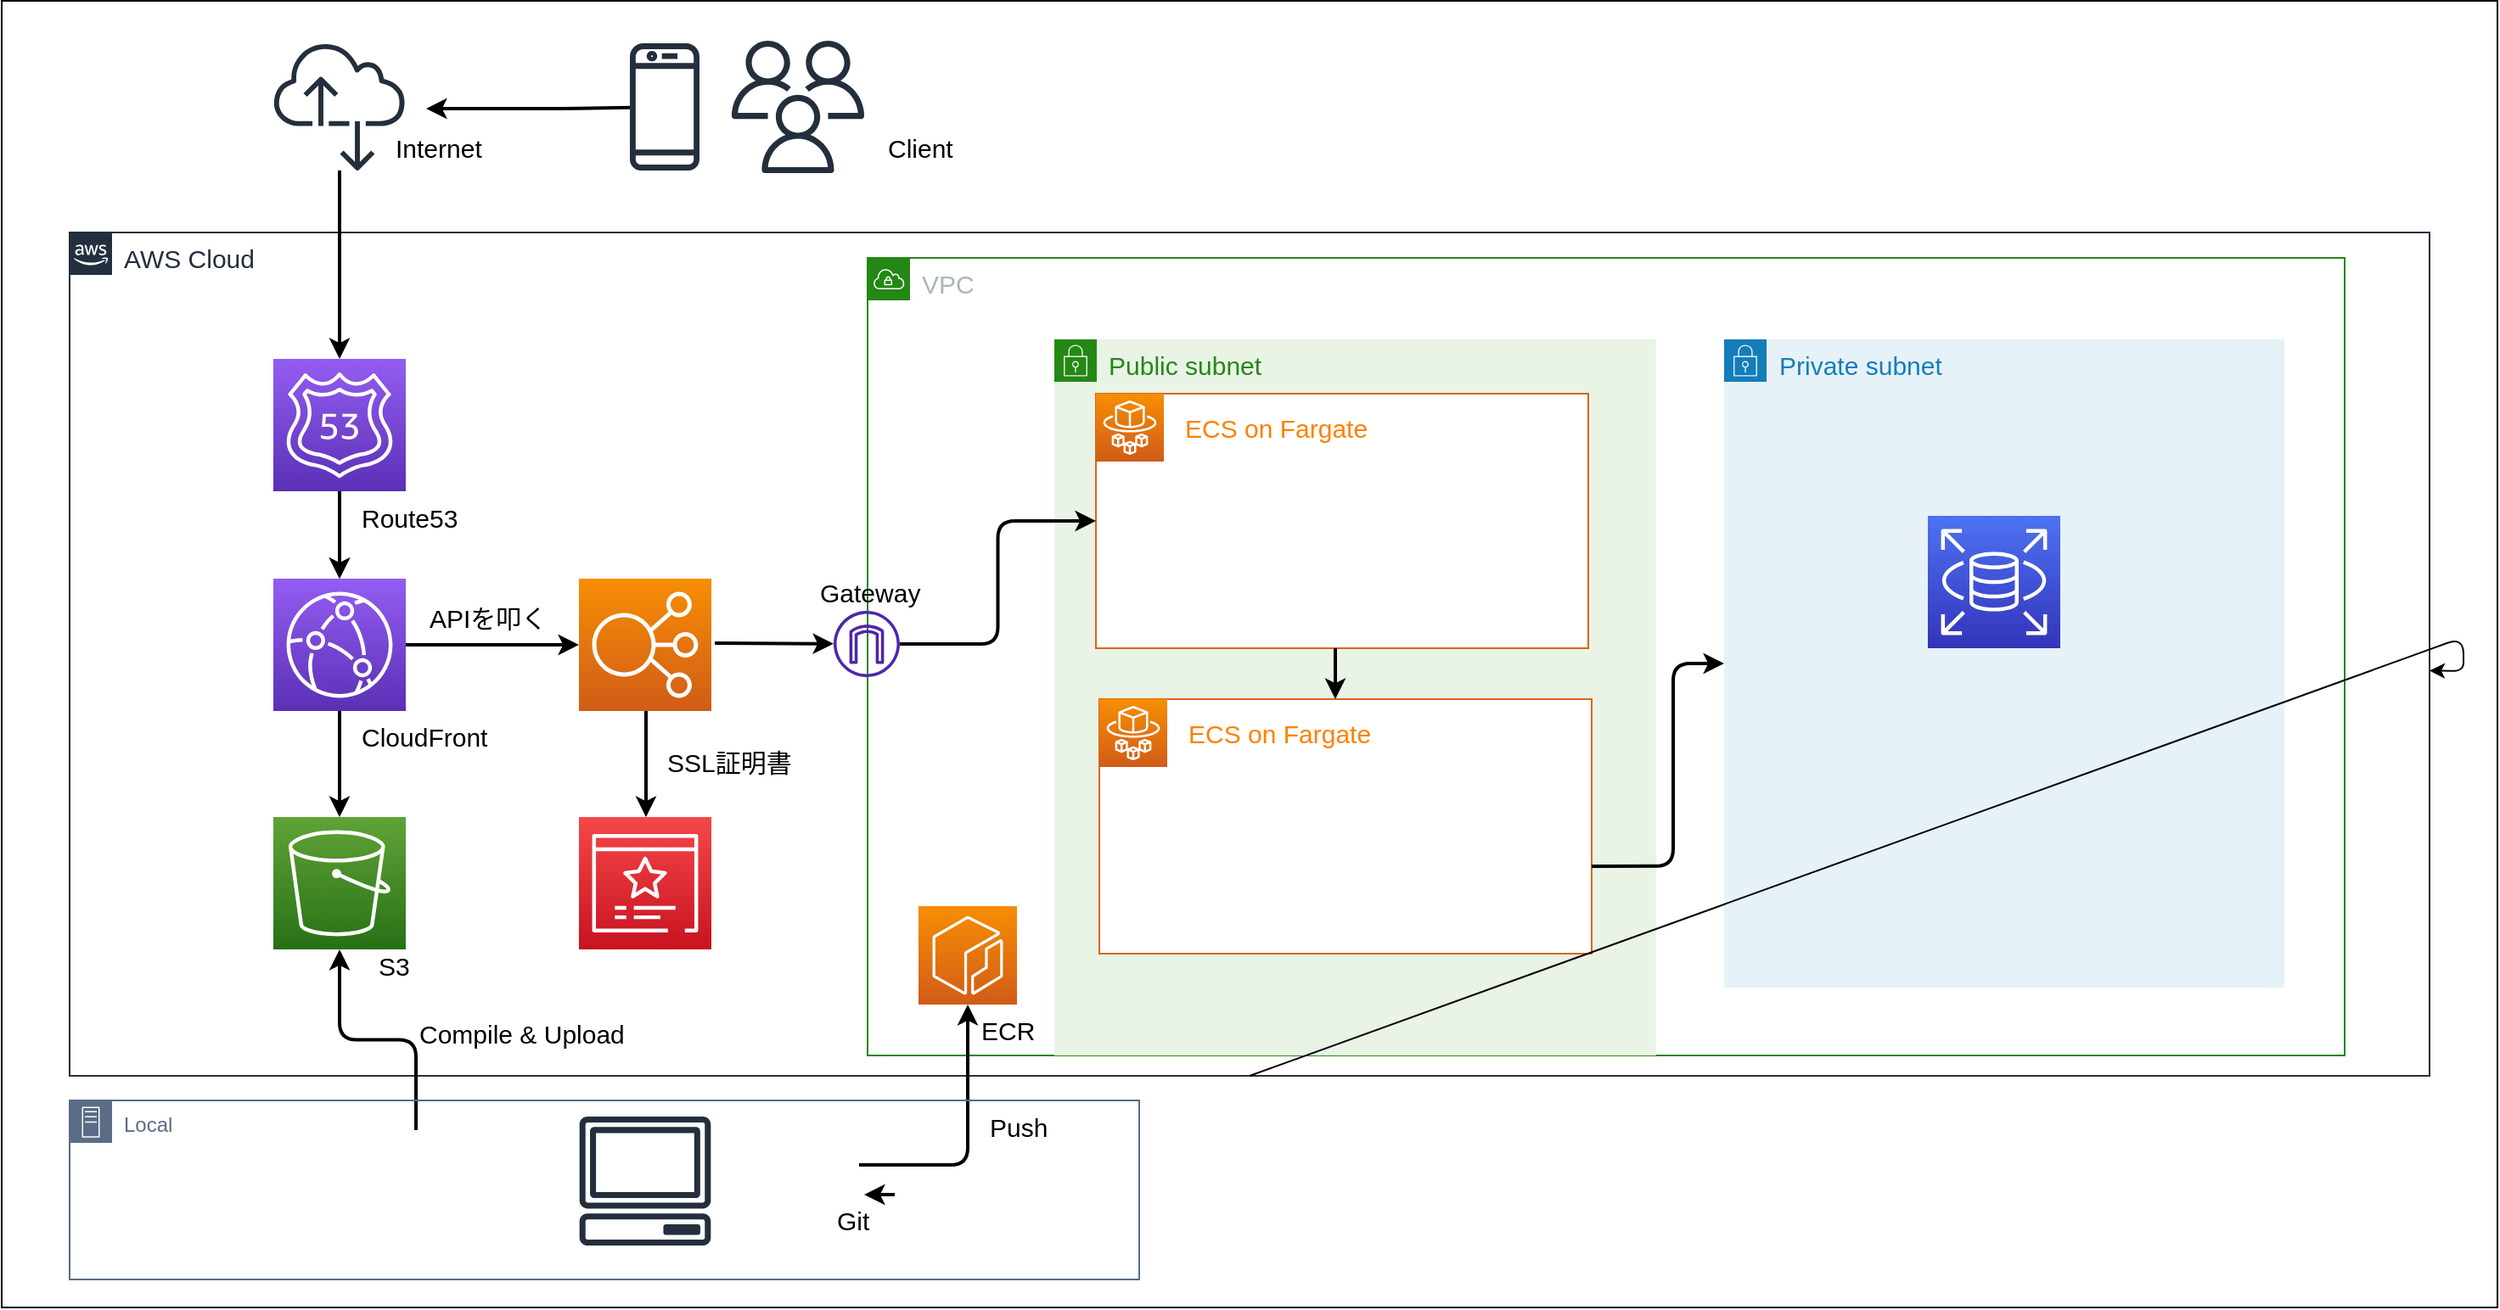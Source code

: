 <mxfile>
    <diagram id="dmbm6BDHoPjLQ5Cpv6gt" name="ページ1">
        <mxGraphModel dx="3562" dy="755" grid="1" gridSize="10" guides="1" tooltips="1" connect="1" arrows="1" fold="1" page="1" pageScale="1" pageWidth="827" pageHeight="1169" background="#ffffff" math="0" shadow="0">
            <root>
                <mxCell id="0"/>
                <mxCell id="1" parent="0"/>
                <mxCell id="316" value="" style="rounded=0;whiteSpace=wrap;html=1;fontSize=15;fontColor=#000000;fillColor=#FFFFFF;" parent="1" vertex="1">
                    <mxGeometry x="-740" y="206.5" width="1470" height="770" as="geometry"/>
                </mxCell>
                <mxCell id="187" value="&lt;font style=&quot;font-size: 15px;&quot;&gt;AWS Cloud&lt;/font&gt;" style="points=[[0,0],[0.25,0],[0.5,0],[0.75,0],[1,0],[1,0.25],[1,0.5],[1,0.75],[1,1],[0.75,1],[0.5,1],[0.25,1],[0,1],[0,0.75],[0,0.5],[0,0.25]];outlineConnect=0;gradientColor=none;html=1;whiteSpace=wrap;fontSize=12;fontStyle=0;container=1;pointerEvents=0;collapsible=0;recursiveResize=0;shape=mxgraph.aws4.group;grIcon=mxgraph.aws4.group_aws_cloud_alt;strokeColor=#232F3E;fillColor=none;verticalAlign=top;align=left;spacingLeft=30;fontColor=#232F3E;dashed=0;" parent="1" vertex="1">
                    <mxGeometry x="-700" y="343" width="1390" height="497" as="geometry"/>
                </mxCell>
                <mxCell id="238" value="" style="edgeStyle=orthogonalEdgeStyle;html=1;strokeColor=#000000;strokeWidth=2;fontSize=15;fontColor=#FF8000;" parent="187" source="189" target="191" edge="1">
                    <mxGeometry relative="1" as="geometry"/>
                </mxCell>
                <mxCell id="189" value="" style="sketch=0;points=[[0,0,0],[0.25,0,0],[0.5,0,0],[0.75,0,0],[1,0,0],[0,1,0],[0.25,1,0],[0.5,1,0],[0.75,1,0],[1,1,0],[0,0.25,0],[0,0.5,0],[0,0.75,0],[1,0.25,0],[1,0.5,0],[1,0.75,0]];outlineConnect=0;fontColor=#232F3E;gradientColor=#945DF2;gradientDirection=north;fillColor=#5A30B5;strokeColor=#ffffff;dashed=0;verticalLabelPosition=bottom;verticalAlign=top;align=center;html=1;fontSize=12;fontStyle=0;aspect=fixed;shape=mxgraph.aws4.resourceIcon;resIcon=mxgraph.aws4.route_53;" parent="187" vertex="1">
                    <mxGeometry x="120" y="74.5" width="78" height="78" as="geometry"/>
                </mxCell>
                <mxCell id="192" value="" style="sketch=0;points=[[0,0,0],[0.25,0,0],[0.5,0,0],[0.75,0,0],[1,0,0],[0,1,0],[0.25,1,0],[0.5,1,0],[0.75,1,0],[1,1,0],[0,0.25,0],[0,0.5,0],[0,0.75,0],[1,0.25,0],[1,0.5,0],[1,0.75,0]];outlineConnect=0;fontColor=#232F3E;gradientColor=#60A337;gradientDirection=north;fillColor=#277116;strokeColor=#ffffff;dashed=0;verticalLabelPosition=bottom;verticalAlign=top;align=center;html=1;fontSize=12;fontStyle=0;aspect=fixed;shape=mxgraph.aws4.resourceIcon;resIcon=mxgraph.aws4.s3;" parent="187" vertex="1">
                    <mxGeometry x="120" y="344.5" width="78" height="78" as="geometry"/>
                </mxCell>
                <mxCell id="195" value="" style="sketch=0;points=[[0,0,0],[0.25,0,0],[0.5,0,0],[0.75,0,0],[1,0,0],[0,1,0],[0.25,1,0],[0.5,1,0],[0.75,1,0],[1,1,0],[0,0.25,0],[0,0.5,0],[0,0.75,0],[1,0.25,0],[1,0.5,0],[1,0.75,0]];outlineConnect=0;fontColor=#232F3E;gradientColor=#F78E04;gradientDirection=north;fillColor=#D05C17;strokeColor=#ffffff;dashed=0;verticalLabelPosition=bottom;verticalAlign=top;align=center;html=1;fontSize=12;fontStyle=0;aspect=fixed;shape=mxgraph.aws4.resourceIcon;resIcon=mxgraph.aws4.elastic_load_balancing;" parent="187" vertex="1">
                    <mxGeometry x="300" y="204" width="78" height="78" as="geometry"/>
                </mxCell>
                <mxCell id="184" value="&lt;font style=&quot;font-size: 15px;&quot;&gt;VPC&lt;/font&gt;" style="points=[[0,0],[0.25,0],[0.5,0],[0.75,0],[1,0],[1,0.25],[1,0.5],[1,0.75],[1,1],[0.75,1],[0.5,1],[0.25,1],[0,1],[0,0.75],[0,0.5],[0,0.25]];outlineConnect=0;gradientColor=none;html=1;whiteSpace=wrap;fontSize=12;fontStyle=0;container=1;pointerEvents=0;collapsible=0;recursiveResize=0;shape=mxgraph.aws4.group;grIcon=mxgraph.aws4.group_vpc;strokeColor=#248814;fillColor=none;verticalAlign=top;align=left;spacingLeft=30;fontColor=#AAB7B8;dashed=0;" parent="187" vertex="1">
                    <mxGeometry x="470" y="15" width="870" height="470" as="geometry"/>
                </mxCell>
                <mxCell id="186" value="&lt;font style=&quot;font-size: 15px;&quot;&gt;Public subnet&lt;/font&gt;" style="points=[[0,0],[0.25,0],[0.5,0],[0.75,0],[1,0],[1,0.25],[1,0.5],[1,0.75],[1,1],[0.75,1],[0.5,1],[0.25,1],[0,1],[0,0.75],[0,0.5],[0,0.25]];outlineConnect=0;gradientColor=none;html=1;whiteSpace=wrap;fontSize=12;fontStyle=0;container=1;pointerEvents=0;collapsible=0;recursiveResize=0;shape=mxgraph.aws4.group;grIcon=mxgraph.aws4.group_security_group;grStroke=0;strokeColor=#248814;fillColor=#E9F3E6;verticalAlign=top;align=left;spacingLeft=30;fontColor=#248814;dashed=0;" parent="184" vertex="1">
                    <mxGeometry x="110" y="48" width="354.5" height="422" as="geometry"/>
                </mxCell>
                <mxCell id="214" value="" style="group" parent="186" vertex="1" connectable="0">
                    <mxGeometry x="24.5" y="32" width="290" height="150" as="geometry"/>
                </mxCell>
                <mxCell id="211" value="" style="points=[[0,0],[0.25,0],[0.5,0],[0.75,0],[1,0],[1,0.25],[1,0.5],[1,0.75],[1,1],[0.75,1],[0.5,1],[0.25,1],[0,1],[0,0.75],[0,0.5],[0,0.25]];outlineConnect=0;gradientColor=none;html=1;whiteSpace=wrap;fontSize=12;fontStyle=0;container=1;pointerEvents=0;collapsible=0;recursiveResize=0;shape=mxgraph.aws4.group;grIcon=mxgraph.aws4.group_ec2_instance_contents;strokeColor=#D86613;fillColor=#FFFFFF;verticalAlign=top;align=left;spacingLeft=30;fontColor=#D86613;dashed=0;" parent="214" vertex="1">
                    <mxGeometry width="290" height="150" as="geometry"/>
                </mxCell>
                <mxCell id="212" value="ECS on Fargate" style="text;strokeColor=none;align=left;fillColor=none;html=1;verticalAlign=middle;whiteSpace=wrap;rounded=0;fontColor=#FF8000;fontSize=15;" parent="211" vertex="1">
                    <mxGeometry x="50" y="5" width="140" height="30" as="geometry"/>
                </mxCell>
                <mxCell id="194" value="" style="sketch=0;points=[[0,0,0],[0.25,0,0],[0.5,0,0],[0.75,0,0],[1,0,0],[0,1,0],[0.25,1,0],[0.5,1,0],[0.75,1,0],[1,1,0],[0,0.25,0],[0,0.5,0],[0,0.75,0],[1,0.25,0],[1,0.5,0],[1,0.75,0]];outlineConnect=0;fontColor=#232F3E;gradientColor=#F78E04;gradientDirection=north;fillColor=#D05C17;strokeColor=#ffffff;dashed=0;verticalLabelPosition=bottom;verticalAlign=top;align=center;html=1;fontSize=12;fontStyle=0;aspect=fixed;shape=mxgraph.aws4.resourceIcon;resIcon=mxgraph.aws4.fargate;" parent="214" vertex="1">
                    <mxGeometry width="40" height="40" as="geometry"/>
                </mxCell>
                <mxCell id="213" value="" style="shape=image;imageAspect=0;aspect=fixed;verticalLabelPosition=bottom;verticalAlign=top;fontSize=15;fontColor=#FF8000;fillColor=#FFFFFF;image=https://licensecounter.jp/devops-hub/docker%20%281%29.png;" parent="214" vertex="1">
                    <mxGeometry x="220" y="98.44" width="70" height="51.56" as="geometry"/>
                </mxCell>
                <mxCell id="207" value="" style="shape=image;imageAspect=0;aspect=fixed;verticalLabelPosition=bottom;verticalAlign=top;image=https://cdn.icon-icons.com/icons2/2699/PNG/512/nginx_logo_icon_168081.png;" parent="214" vertex="1">
                    <mxGeometry x="70" y="37.5" width="150" height="75" as="geometry"/>
                </mxCell>
                <mxCell id="215" value="" style="group" parent="186" vertex="1" connectable="0">
                    <mxGeometry x="26.5" y="212" width="290" height="150" as="geometry"/>
                </mxCell>
                <mxCell id="216" value="" style="points=[[0,0],[0.25,0],[0.5,0],[0.75,0],[1,0],[1,0.25],[1,0.5],[1,0.75],[1,1],[0.75,1],[0.5,1],[0.25,1],[0,1],[0,0.75],[0,0.5],[0,0.25]];outlineConnect=0;gradientColor=none;html=1;whiteSpace=wrap;fontSize=12;fontStyle=0;container=1;pointerEvents=0;collapsible=0;recursiveResize=0;shape=mxgraph.aws4.group;grIcon=mxgraph.aws4.group_ec2_instance_contents;strokeColor=#D86613;fillColor=#FFFFFF;verticalAlign=top;align=left;spacingLeft=30;fontColor=#D86613;dashed=0;" parent="215" vertex="1">
                    <mxGeometry width="290" height="150" as="geometry"/>
                </mxCell>
                <mxCell id="217" value="ECS on Fargate" style="text;strokeColor=none;align=left;fillColor=none;html=1;verticalAlign=middle;whiteSpace=wrap;rounded=0;fontColor=#FF8000;fontSize=15;" parent="216" vertex="1">
                    <mxGeometry x="50" y="5" width="140" height="30" as="geometry"/>
                </mxCell>
                <mxCell id="218" value="" style="sketch=0;points=[[0,0,0],[0.25,0,0],[0.5,0,0],[0.75,0,0],[1,0,0],[0,1,0],[0.25,1,0],[0.5,1,0],[0.75,1,0],[1,1,0],[0,0.25,0],[0,0.5,0],[0,0.75,0],[1,0.25,0],[1,0.5,0],[1,0.75,0]];outlineConnect=0;fontColor=#232F3E;gradientColor=#F78E04;gradientDirection=north;fillColor=#D05C17;strokeColor=#ffffff;dashed=0;verticalLabelPosition=bottom;verticalAlign=top;align=center;html=1;fontSize=12;fontStyle=0;aspect=fixed;shape=mxgraph.aws4.resourceIcon;resIcon=mxgraph.aws4.fargate;" parent="215" vertex="1">
                    <mxGeometry width="40" height="40" as="geometry"/>
                </mxCell>
                <mxCell id="219" value="" style="shape=image;imageAspect=0;aspect=fixed;verticalLabelPosition=bottom;verticalAlign=top;fontSize=15;fontColor=#FF8000;fillColor=#FFFFFF;image=https://licensecounter.jp/devops-hub/docker%20%281%29.png;" parent="215" vertex="1">
                    <mxGeometry x="220" y="98.44" width="70" height="51.56" as="geometry"/>
                </mxCell>
                <mxCell id="205" value="" style="shape=image;imageAspect=0;aspect=fixed;verticalLabelPosition=bottom;verticalAlign=top;image=https://upload.wikimedia.org/wikipedia/commons/6/62/Ruby_On_Rails_Logo.svg;" parent="215" vertex="1">
                    <mxGeometry x="70" y="55" width="119.33" height="45" as="geometry"/>
                </mxCell>
                <mxCell id="235" value="" style="edgeStyle=none;orthogonalLoop=1;jettySize=auto;html=1;fontSize=15;fontColor=#FF8000;strokeColor=#000000;strokeWidth=2;entryX=0.5;entryY=0;entryDx=0;entryDy=0;" parent="186" edge="1">
                    <mxGeometry width="80" relative="1" as="geometry">
                        <mxPoint x="165.5" y="182" as="sourcePoint"/>
                        <mxPoint x="165.5" y="212" as="targetPoint"/>
                        <Array as="points"/>
                    </mxGeometry>
                </mxCell>
                <mxCell id="185" value="&lt;font style=&quot;font-size: 15px;&quot;&gt;Private subnet&lt;/font&gt;" style="points=[[0,0],[0.25,0],[0.5,0],[0.75,0],[1,0],[1,0.25],[1,0.5],[1,0.75],[1,1],[0.75,1],[0.5,1],[0.25,1],[0,1],[0,0.75],[0,0.5],[0,0.25]];outlineConnect=0;gradientColor=none;html=1;whiteSpace=wrap;fontSize=12;fontStyle=0;container=1;pointerEvents=0;collapsible=0;recursiveResize=0;shape=mxgraph.aws4.group;grIcon=mxgraph.aws4.group_security_group;grStroke=0;strokeColor=#147EBA;fillColor=#E6F2F8;verticalAlign=top;align=left;spacingLeft=30;fontColor=#147EBA;dashed=0;" parent="184" vertex="1">
                    <mxGeometry x="504.5" y="48" width="330" height="382" as="geometry"/>
                </mxCell>
                <mxCell id="196" value="" style="sketch=0;points=[[0,0,0],[0.25,0,0],[0.5,0,0],[0.75,0,0],[1,0,0],[0,1,0],[0.25,1,0],[0.5,1,0],[0.75,1,0],[1,1,0],[0,0.25,0],[0,0.5,0],[0,0.75,0],[1,0.25,0],[1,0.5,0],[1,0.75,0]];outlineConnect=0;fontColor=#232F3E;gradientColor=#4D72F3;gradientDirection=north;fillColor=#3334B9;strokeColor=#ffffff;dashed=0;verticalLabelPosition=bottom;verticalAlign=top;align=center;html=1;fontSize=12;fontStyle=0;aspect=fixed;shape=mxgraph.aws4.resourceIcon;resIcon=mxgraph.aws4.rds;" parent="185" vertex="1">
                    <mxGeometry x="120" y="104" width="78" height="78" as="geometry"/>
                </mxCell>
                <mxCell id="224" value="" style="shape=image;imageAspect=0;aspect=fixed;verticalLabelPosition=bottom;verticalAlign=top;fontSize=15;fontColor=#FF8000;fillColor=#FFFFFF;image=https://cdn.icon-icons.com/icons2/2699/PNG/512/mysql_official_logo_icon_169938.png;" parent="185" vertex="1">
                    <mxGeometry x="108" y="199.01" width="102" height="52.99" as="geometry"/>
                </mxCell>
                <mxCell id="236" value="" style="edgeStyle=orthogonalEdgeStyle;orthogonalLoop=1;jettySize=auto;html=1;fontSize=15;fontColor=#FF8000;strokeColor=#000000;strokeWidth=2;exitX=1;exitY=0;exitDx=0;exitDy=0;entryX=0;entryY=0.5;entryDx=0;entryDy=0;" parent="184" source="219" target="185" edge="1">
                    <mxGeometry width="80" relative="1" as="geometry">
                        <mxPoint x="285.5" y="240" as="sourcePoint"/>
                        <mxPoint x="285.5" y="270" as="targetPoint"/>
                        <Array as="points">
                            <mxPoint x="474.5" y="358"/>
                            <mxPoint x="474.5" y="239"/>
                        </Array>
                    </mxGeometry>
                </mxCell>
                <mxCell id="250" value="" style="sketch=0;points=[[0,0,0],[0.25,0,0],[0.5,0,0],[0.75,0,0],[1,0,0],[0,1,0],[0.25,1,0],[0.5,1,0],[0.75,1,0],[1,1,0],[0,0.25,0],[0,0.5,0],[0,0.75,0],[1,0.25,0],[1,0.5,0],[1,0.75,0]];outlineConnect=0;fontColor=#232F3E;gradientColor=#F78E04;gradientDirection=north;fillColor=#D05C17;strokeColor=#ffffff;dashed=0;verticalLabelPosition=bottom;verticalAlign=top;align=center;html=1;fontSize=12;fontStyle=0;aspect=fixed;shape=mxgraph.aws4.resourceIcon;resIcon=mxgraph.aws4.ecr;" parent="184" vertex="1">
                    <mxGeometry x="30" y="382" width="58" height="58" as="geometry"/>
                </mxCell>
                <mxCell id="193" value="" style="sketch=0;outlineConnect=0;fontColor=#232F3E;gradientColor=none;fillColor=#4D27AA;strokeColor=none;dashed=0;verticalLabelPosition=bottom;verticalAlign=top;align=center;html=1;fontSize=12;fontStyle=0;aspect=fixed;pointerEvents=1;shape=mxgraph.aws4.internet_gateway;" parent="184" vertex="1">
                    <mxGeometry x="-20" y="208" width="39" height="39" as="geometry"/>
                </mxCell>
                <mxCell id="233" value="" style="edgeStyle=orthogonalEdgeStyle;orthogonalLoop=1;jettySize=auto;html=1;fontSize=15;fontColor=#FF8000;strokeColor=#000000;strokeWidth=2;entryX=0;entryY=0.5;entryDx=0;entryDy=0;" parent="184" source="193" target="211" edge="1">
                    <mxGeometry width="80" relative="1" as="geometry">
                        <mxPoint x="-40" y="172" as="sourcePoint"/>
                        <mxPoint x="62" y="172" as="targetPoint"/>
                    </mxGeometry>
                </mxCell>
                <mxCell id="302" value="Gateway" style="text;strokeColor=none;align=left;fillColor=none;html=1;verticalAlign=middle;whiteSpace=wrap;rounded=0;fontSize=15;fontColor=#000000;" parent="184" vertex="1">
                    <mxGeometry x="-30" y="182" width="72" height="30" as="geometry"/>
                </mxCell>
                <mxCell id="259" value="ECR" style="text;strokeColor=none;align=left;fillColor=none;html=1;verticalAlign=middle;whiteSpace=wrap;rounded=0;fontSize=15;fontColor=#000000;" parent="184" vertex="1">
                    <mxGeometry x="64.5" y="440" width="72" height="30" as="geometry"/>
                </mxCell>
                <mxCell id="306" value="SSL証明書" style="text;strokeColor=none;align=left;fillColor=none;html=1;verticalAlign=middle;whiteSpace=wrap;rounded=0;fontSize=15;fontColor=#000000;" parent="184" vertex="1">
                    <mxGeometry x="-120" y="282" width="80" height="30" as="geometry"/>
                </mxCell>
                <mxCell id="197" value="" style="sketch=0;points=[[0,0,0],[0.25,0,0],[0.5,0,0],[0.75,0,0],[1,0,0],[0,1,0],[0.25,1,0],[0.5,1,0],[0.75,1,0],[1,1,0],[0,0.25,0],[0,0.5,0],[0,0.75,0],[1,0.25,0],[1,0.5,0],[1,0.75,0]];outlineConnect=0;fontColor=#232F3E;gradientColor=#F54749;gradientDirection=north;fillColor=#C7131F;strokeColor=#ffffff;dashed=0;verticalLabelPosition=bottom;verticalAlign=top;align=center;html=1;fontSize=12;fontStyle=0;aspect=fixed;shape=mxgraph.aws4.resourceIcon;resIcon=mxgraph.aws4.certificate_manager_3;" parent="187" vertex="1">
                    <mxGeometry x="300" y="344.5" width="78" height="78" as="geometry"/>
                </mxCell>
                <mxCell id="191" value="" style="sketch=0;points=[[0,0,0],[0.25,0,0],[0.5,0,0],[0.75,0,0],[1,0,0],[0,1,0],[0.25,1,0],[0.5,1,0],[0.75,1,0],[1,1,0],[0,0.25,0],[0,0.5,0],[0,0.75,0],[1,0.25,0],[1,0.5,0],[1,0.75,0]];outlineConnect=0;fontColor=#232F3E;gradientColor=#945DF2;gradientDirection=north;fillColor=#5A30B5;strokeColor=#ffffff;dashed=0;verticalLabelPosition=bottom;verticalAlign=top;align=center;html=1;fontSize=12;fontStyle=0;aspect=fixed;shape=mxgraph.aws4.resourceIcon;resIcon=mxgraph.aws4.cloudfront;" parent="187" vertex="1">
                    <mxGeometry x="120" y="204" width="78" height="78" as="geometry"/>
                </mxCell>
                <mxCell id="228" value="" style="edgeStyle=none;orthogonalLoop=1;jettySize=auto;html=1;fontSize=15;fontColor=#FF8000;strokeColor=#000000;strokeWidth=2;entryX=0.5;entryY=0;entryDx=0;entryDy=0;entryPerimeter=0;exitX=0.5;exitY=1;exitDx=0;exitDy=0;exitPerimeter=0;" parent="187" source="189" target="191" edge="1">
                    <mxGeometry width="80" relative="1" as="geometry">
                        <mxPoint x="158.29" y="150.942" as="sourcePoint"/>
                        <mxPoint x="158.29" y="282" as="targetPoint"/>
                        <Array as="points"/>
                    </mxGeometry>
                </mxCell>
                <mxCell id="229" value="" style="edgeStyle=none;orthogonalLoop=1;jettySize=auto;html=1;fontSize=15;fontColor=#FF8000;strokeColor=#000000;strokeWidth=2;entryX=0.5;entryY=0;entryDx=0;entryDy=0;entryPerimeter=0;exitX=0.5;exitY=1;exitDx=0;exitDy=0;exitPerimeter=0;" parent="187" source="191" target="192" edge="1">
                    <mxGeometry width="80" relative="1" as="geometry">
                        <mxPoint x="158.29" y="282.0" as="sourcePoint"/>
                        <mxPoint x="158.29" y="333.5" as="targetPoint"/>
                        <Array as="points"/>
                    </mxGeometry>
                </mxCell>
                <mxCell id="230" value="" style="edgeStyle=none;orthogonalLoop=1;jettySize=auto;html=1;fontSize=15;fontColor=#FF8000;strokeColor=#000000;strokeWidth=2;entryX=0.25;entryY=0;entryDx=0;entryDy=0;entryPerimeter=0;exitX=0.25;exitY=1;exitDx=0;exitDy=0;exitPerimeter=0;" parent="187" edge="1">
                    <mxGeometry width="80" relative="1" as="geometry">
                        <mxPoint x="339.5" y="282" as="sourcePoint"/>
                        <mxPoint x="339.5" y="344.5" as="targetPoint"/>
                        <Array as="points"/>
                    </mxGeometry>
                </mxCell>
                <mxCell id="232" value="" style="edgeStyle=none;orthogonalLoop=1;jettySize=auto;html=1;fontSize=15;fontColor=#FF8000;strokeColor=#000000;strokeWidth=2;entryX=0;entryY=0.5;entryDx=0;entryDy=0;entryPerimeter=0;exitX=1;exitY=0.5;exitDx=0;exitDy=0;exitPerimeter=0;" parent="187" source="191" target="195" edge="1">
                    <mxGeometry width="80" relative="1" as="geometry">
                        <mxPoint x="240" y="247" as="sourcePoint"/>
                        <mxPoint x="240" y="309.5" as="targetPoint"/>
                        <Array as="points"/>
                    </mxGeometry>
                </mxCell>
                <mxCell id="234" value="" style="edgeStyle=none;orthogonalLoop=1;jettySize=auto;html=1;fontSize=15;fontColor=#FF8000;strokeColor=#000000;strokeWidth=2;" parent="187" target="193" edge="1">
                    <mxGeometry width="80" relative="1" as="geometry">
                        <mxPoint x="380" y="242" as="sourcePoint"/>
                        <mxPoint x="440" y="242" as="targetPoint"/>
                        <Array as="points"/>
                    </mxGeometry>
                </mxCell>
                <mxCell id="255" value="Route53" style="text;strokeColor=none;align=left;fillColor=none;html=1;verticalAlign=middle;whiteSpace=wrap;rounded=0;fontSize=15;fontColor=#000000;" parent="187" vertex="1">
                    <mxGeometry x="170" y="152.5" width="72" height="30" as="geometry"/>
                </mxCell>
                <mxCell id="256" value="CloudFront" style="text;strokeColor=none;align=left;fillColor=none;html=1;verticalAlign=middle;whiteSpace=wrap;rounded=0;fontSize=15;fontColor=#000000;" parent="187" vertex="1">
                    <mxGeometry x="170" y="282" width="72" height="30" as="geometry"/>
                </mxCell>
                <mxCell id="257" value="S3" style="text;strokeColor=none;align=left;fillColor=none;html=1;verticalAlign=middle;whiteSpace=wrap;rounded=0;fontSize=15;fontColor=#000000;" parent="187" vertex="1">
                    <mxGeometry x="180" y="417" width="72" height="30" as="geometry"/>
                </mxCell>
                <mxCell id="261" value="Compile &amp;amp; Upload" style="text;strokeColor=none;align=left;fillColor=none;html=1;verticalAlign=middle;whiteSpace=wrap;rounded=0;fontSize=15;fontColor=#000000;" parent="187" vertex="1">
                    <mxGeometry x="204" y="457" width="174" height="30" as="geometry"/>
                </mxCell>
                <mxCell id="305" value="APIを叩く" style="text;strokeColor=none;align=left;fillColor=none;html=1;verticalAlign=middle;whiteSpace=wrap;rounded=0;fontSize=15;fontColor=#000000;" parent="187" vertex="1">
                    <mxGeometry x="210" y="212" width="174" height="30" as="geometry"/>
                </mxCell>
                <mxCell id="201" value="" style="sketch=0;outlineConnect=0;fontColor=#232F3E;gradientColor=none;fillColor=#232F3D;strokeColor=none;dashed=0;verticalLabelPosition=bottom;verticalAlign=top;align=center;html=1;fontSize=12;fontStyle=0;aspect=fixed;pointerEvents=1;shape=mxgraph.aws4.internet_alt2;" parent="1" vertex="1">
                    <mxGeometry x="-580" y="230" width="78" height="78" as="geometry"/>
                </mxCell>
                <mxCell id="202" value="" style="sketch=0;outlineConnect=0;fontColor=#232F3E;gradientColor=none;fillColor=#232F3D;strokeColor=none;dashed=0;verticalLabelPosition=bottom;verticalAlign=top;align=center;html=1;fontSize=12;fontStyle=0;aspect=fixed;pointerEvents=1;shape=mxgraph.aws4.mobile_client;" parent="1" vertex="1">
                    <mxGeometry x="-370" y="230" width="41" height="78" as="geometry"/>
                </mxCell>
                <mxCell id="208" value="" style="shape=image;imageAspect=0;aspect=fixed;verticalLabelPosition=bottom;verticalAlign=top;image=https://nuxt.com/assets/design-kit/logo-green-black.svg;" parent="1" vertex="1">
                    <mxGeometry x="-560" y="872" width="128" height="32" as="geometry"/>
                </mxCell>
                <mxCell id="221" style="edgeStyle=none;html=1;exitX=0.5;exitY=1;exitDx=0;exitDy=0;fontSize=15;fontColor=#FF8000;" parent="1" source="187" target="187" edge="1">
                    <mxGeometry relative="1" as="geometry"/>
                </mxCell>
                <mxCell id="227" value="" style="edgeStyle=none;orthogonalLoop=1;jettySize=auto;html=1;fontSize=15;fontColor=#FF8000;strokeColor=#000000;strokeWidth=2;entryX=0.5;entryY=0;entryDx=0;entryDy=0;entryPerimeter=0;" parent="1" source="201" target="189" edge="1">
                    <mxGeometry width="80" relative="1" as="geometry">
                        <mxPoint x="-510" y="320" as="sourcePoint"/>
                        <mxPoint x="-430" y="320" as="targetPoint"/>
                        <Array as="points"/>
                    </mxGeometry>
                </mxCell>
                <mxCell id="239" value="" style="edgeStyle=orthogonalEdgeStyle;html=1;strokeColor=#000000;strokeWidth=2;fontSize=15;fontColor=#FF8000;entryX=0.5;entryY=1;entryDx=0;entryDy=0;entryPerimeter=0;" parent="1" source="208" target="192" edge="1">
                    <mxGeometry relative="1" as="geometry">
                        <mxPoint x="-531" y="505.5" as="sourcePoint"/>
                        <mxPoint x="-540" y="790" as="targetPoint"/>
                        <Array as="points"/>
                    </mxGeometry>
                </mxCell>
                <mxCell id="241" value="" style="edgeStyle=none;orthogonalLoop=1;jettySize=auto;html=1;fontSize=15;fontColor=#FF8000;strokeColor=#000000;strokeWidth=2;" parent="1" source="202" edge="1">
                    <mxGeometry width="80" relative="1" as="geometry">
                        <mxPoint x="-390" y="270.002" as="sourcePoint"/>
                        <mxPoint x="-490" y="270" as="targetPoint"/>
                        <Array as="points">
                            <mxPoint x="-410" y="270"/>
                        </Array>
                    </mxGeometry>
                </mxCell>
                <mxCell id="244" value="" style="sketch=0;outlineConnect=0;fontColor=#232F3E;gradientColor=none;fillColor=#232F3D;strokeColor=none;dashed=0;verticalLabelPosition=bottom;verticalAlign=top;align=center;html=1;fontSize=12;fontStyle=0;aspect=fixed;pointerEvents=1;shape=mxgraph.aws4.users;" parent="1" vertex="1">
                    <mxGeometry x="-310" y="230" width="78" height="78" as="geometry"/>
                </mxCell>
                <mxCell id="246" value="Client" style="text;strokeColor=none;align=left;fillColor=none;html=1;verticalAlign=middle;whiteSpace=wrap;rounded=0;fontSize=15;fontColor=#000000;" parent="1" vertex="1">
                    <mxGeometry x="-220" y="278" width="110" height="30" as="geometry"/>
                </mxCell>
                <mxCell id="247" value="Internet" style="text;strokeColor=none;align=left;fillColor=none;html=1;verticalAlign=middle;whiteSpace=wrap;rounded=0;fontSize=15;fontColor=#000000;" parent="1" vertex="1">
                    <mxGeometry x="-510" y="278" width="110" height="30" as="geometry"/>
                </mxCell>
                <mxCell id="249" value="" style="shape=image;imageAspect=0;aspect=fixed;verticalLabelPosition=bottom;verticalAlign=top;fontSize=15;fontColor=#000000;fillColor=#FFFFFF;image=https://git-scm.com/images/logos/logomark-orange@2x.png;" parent="1" vertex="1">
                    <mxGeometry x="-296" y="862" width="61" height="61" as="geometry"/>
                </mxCell>
                <mxCell id="254" value="" style="edgeStyle=orthogonalEdgeStyle;html=1;strokeColor=#000000;strokeWidth=2;fontSize=15;fontColor=#FF8000;entryX=0.5;entryY=1;entryDx=0;entryDy=0;entryPerimeter=0;" parent="1" source="249" target="250" edge="1">
                    <mxGeometry relative="1" as="geometry">
                        <mxPoint x="-115" y="923" as="sourcePoint"/>
                        <mxPoint x="-160" y="816.5" as="targetPoint"/>
                        <Array as="points"/>
                    </mxGeometry>
                </mxCell>
                <mxCell id="258" value="Git" style="text;strokeColor=none;align=left;fillColor=none;html=1;verticalAlign=middle;whiteSpace=wrap;rounded=0;fontSize=15;fontColor=#000000;" parent="1" vertex="1">
                    <mxGeometry x="-250" y="910" width="72" height="30" as="geometry"/>
                </mxCell>
                <mxCell id="260" value="Push" style="text;strokeColor=none;align=left;fillColor=none;html=1;verticalAlign=middle;whiteSpace=wrap;rounded=0;fontSize=15;fontColor=#000000;" parent="1" vertex="1">
                    <mxGeometry x="-160" y="854.5" width="72" height="30" as="geometry"/>
                </mxCell>
                <mxCell id="304" style="edgeStyle=orthogonalEdgeStyle;html=1;exitX=0.5;exitY=0;exitDx=0;exitDy=0;entryX=0.25;entryY=0;entryDx=0;entryDy=0;strokeColor=#000000;strokeWidth=2;fontSize=15;fontColor=#000000;" parent="1" source="258" target="258" edge="1">
                    <mxGeometry relative="1" as="geometry"/>
                </mxCell>
                <mxCell id="311" value="Local" style="points=[[0,0],[0.25,0],[0.5,0],[0.75,0],[1,0],[1,0.25],[1,0.5],[1,0.75],[1,1],[0.75,1],[0.5,1],[0.25,1],[0,1],[0,0.75],[0,0.5],[0,0.25]];outlineConnect=0;gradientColor=none;html=1;whiteSpace=wrap;fontSize=12;fontStyle=0;container=1;pointerEvents=0;collapsible=0;recursiveResize=0;shape=mxgraph.aws4.group;grIcon=mxgraph.aws4.group_on_premise;strokeColor=#5A6C86;fillColor=none;verticalAlign=top;align=left;spacingLeft=30;fontColor=#5A6C86;dashed=0;" parent="1" vertex="1">
                    <mxGeometry x="-700" y="854.5" width="630" height="105.5" as="geometry"/>
                </mxCell>
                <mxCell id="245" value="" style="sketch=0;outlineConnect=0;fontColor=#232F3E;gradientColor=none;fillColor=#232F3D;strokeColor=none;dashed=0;verticalLabelPosition=bottom;verticalAlign=top;align=center;html=1;fontSize=12;fontStyle=0;aspect=fixed;pointerEvents=1;shape=mxgraph.aws4.client;" parent="311" vertex="1">
                    <mxGeometry x="300" y="9.5" width="78" height="76" as="geometry"/>
                </mxCell>
            </root>
        </mxGraphModel>
    </diagram>
</mxfile>